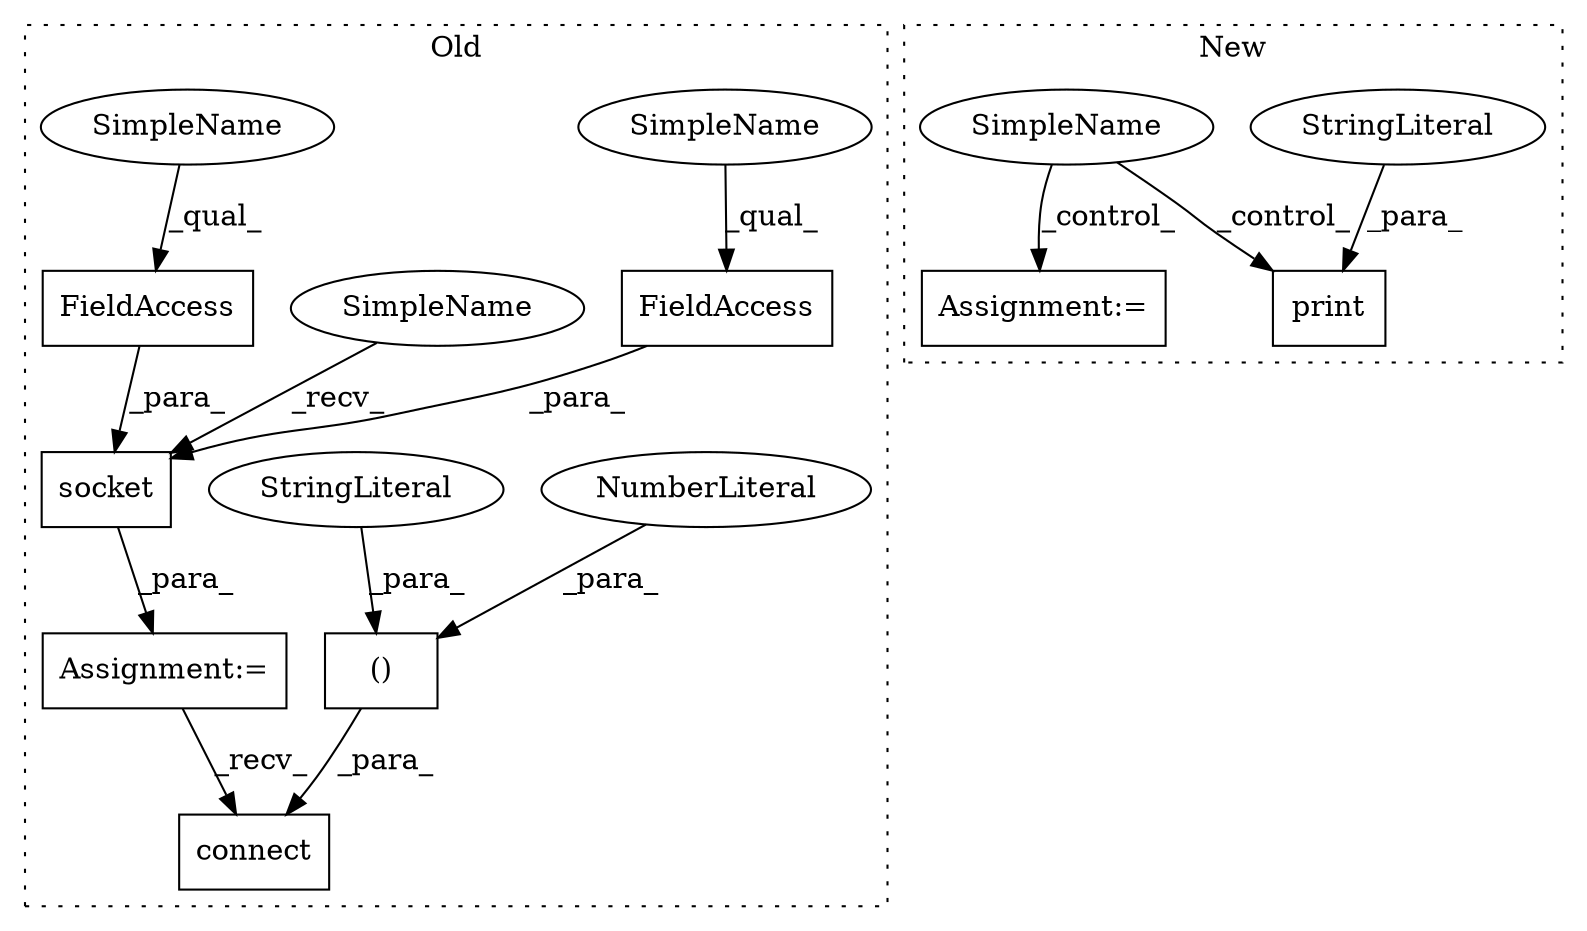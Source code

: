 digraph G {
subgraph cluster0 {
1 [label="socket" a="32" s="10099,10139" l="7,1" shape="box"];
3 [label="FieldAccess" a="22" s="10106" l="14" shape="box"];
5 [label="connect" a="32" s="10163,10206" l="15,2" shape="box"];
6 [label="Assignment:=" a="7" s="10091" l="1" shape="box"];
7 [label="()" a="106" s="10178" l="28" shape="box"];
8 [label="FieldAccess" a="22" s="10121" l="18" shape="box"];
11 [label="NumberLiteral" a="34" s="10202" l="4" shape="ellipse"];
12 [label="StringLiteral" a="45" s="10178" l="11" shape="ellipse"];
13 [label="SimpleName" a="42" s="10121" l="6" shape="ellipse"];
14 [label="SimpleName" a="42" s="10092" l="6" shape="ellipse"];
15 [label="SimpleName" a="42" s="10106" l="6" shape="ellipse"];
label = "Old";
style="dotted";
}
subgraph cluster1 {
2 [label="print" a="32" s="11321,11361" l="6,1" shape="box"];
4 [label="StringLiteral" a="45" s="11327" l="34" shape="ellipse"];
9 [label="SimpleName" a="42" s="" l="" shape="ellipse"];
10 [label="Assignment:=" a="7" s="10803,10882" l="61,2" shape="box"];
label = "New";
style="dotted";
}
1 -> 6 [label="_para_"];
3 -> 1 [label="_para_"];
4 -> 2 [label="_para_"];
6 -> 5 [label="_recv_"];
7 -> 5 [label="_para_"];
8 -> 1 [label="_para_"];
9 -> 10 [label="_control_"];
9 -> 2 [label="_control_"];
11 -> 7 [label="_para_"];
12 -> 7 [label="_para_"];
13 -> 8 [label="_qual_"];
14 -> 1 [label="_recv_"];
15 -> 3 [label="_qual_"];
}